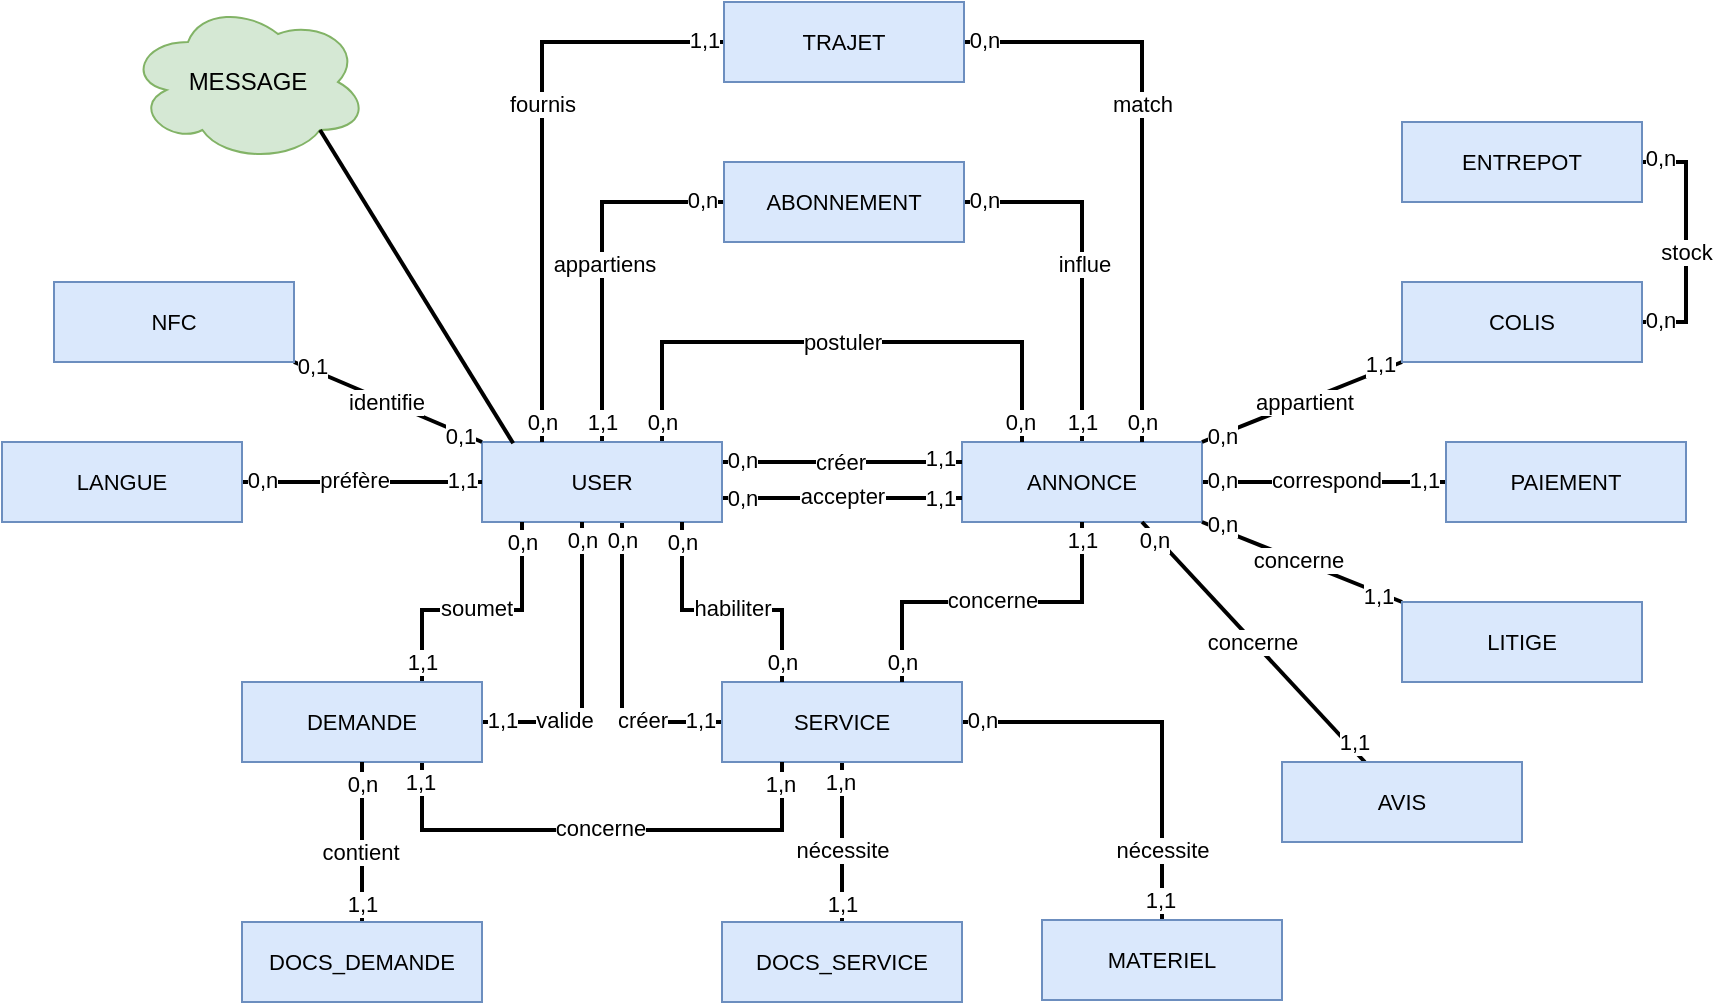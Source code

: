 <mxfile version="26.1.0">
  <diagram name="Page-1" id="RIQr6ClWMKEmVXRRly88">
    <mxGraphModel dx="-186" dy="1946" grid="1" gridSize="10" guides="1" tooltips="1" connect="1" arrows="1" fold="1" page="1" pageScale="1" pageWidth="827" pageHeight="1169" math="0" shadow="0">
      <root>
        <mxCell id="0" />
        <mxCell id="1" parent="0" />
        <mxCell id="lSTIobcj1I4NxCM1GmG--1" style="edgeStyle=orthogonalEdgeStyle;shape=connector;rounded=0;orthogonalLoop=1;jettySize=auto;html=1;strokeColor=default;strokeWidth=2;align=center;verticalAlign=middle;fontFamily=Helvetica;fontSize=11;fontColor=default;labelBackgroundColor=default;startFill=0;endArrow=none;exitX=0.5;exitY=0;exitDx=0;exitDy=0;entryX=1;entryY=0.5;entryDx=0;entryDy=0;" edge="1" parent="1" source="lSTIobcj1I4NxCM1GmG--9" target="lSTIobcj1I4NxCM1GmG--90">
          <mxGeometry relative="1" as="geometry">
            <mxPoint x="2270" y="-976" as="targetPoint" />
            <Array as="points">
              <mxPoint x="2300" y="-1020" />
            </Array>
          </mxGeometry>
        </mxCell>
        <mxCell id="lSTIobcj1I4NxCM1GmG--2" value="1,1" style="edgeLabel;html=1;align=center;verticalAlign=middle;resizable=0;points=[];fontFamily=Helvetica;fontSize=11;fontColor=default;labelBackgroundColor=default;" vertex="1" connectable="0" parent="lSTIobcj1I4NxCM1GmG--1">
          <mxGeometry x="-0.889" y="-3" relative="1" as="geometry">
            <mxPoint x="-3" as="offset" />
          </mxGeometry>
        </mxCell>
        <mxCell id="lSTIobcj1I4NxCM1GmG--3" value="0,n" style="edgeLabel;html=1;align=center;verticalAlign=middle;resizable=0;points=[];fontFamily=Helvetica;fontSize=11;fontColor=default;labelBackgroundColor=default;" vertex="1" connectable="0" parent="lSTIobcj1I4NxCM1GmG--1">
          <mxGeometry x="0.873" y="-1" relative="1" as="geometry">
            <mxPoint x="-2" as="offset" />
          </mxGeometry>
        </mxCell>
        <mxCell id="lSTIobcj1I4NxCM1GmG--4" value="influe" style="edgeLabel;html=1;align=center;verticalAlign=middle;resizable=0;points=[];fontFamily=Helvetica;fontSize=11;fontColor=default;labelBackgroundColor=default;" vertex="1" connectable="0" parent="lSTIobcj1I4NxCM1GmG--1">
          <mxGeometry x="0.344" y="2" relative="1" as="geometry">
            <mxPoint x="1" y="29" as="offset" />
          </mxGeometry>
        </mxCell>
        <mxCell id="lSTIobcj1I4NxCM1GmG--5" style="edgeStyle=orthogonalEdgeStyle;rounded=0;orthogonalLoop=1;jettySize=auto;html=1;exitX=1;exitY=0.5;exitDx=0;exitDy=0;endArrow=none;startFill=0;strokeWidth=2;" edge="1" parent="1" source="lSTIobcj1I4NxCM1GmG--9" target="lSTIobcj1I4NxCM1GmG--113">
          <mxGeometry relative="1" as="geometry" />
        </mxCell>
        <mxCell id="lSTIobcj1I4NxCM1GmG--6" value="0,n" style="edgeLabel;html=1;align=center;verticalAlign=middle;resizable=0;points=[];" vertex="1" connectable="0" parent="lSTIobcj1I4NxCM1GmG--5">
          <mxGeometry x="-0.772" y="1" relative="1" as="geometry">
            <mxPoint x="-4" as="offset" />
          </mxGeometry>
        </mxCell>
        <mxCell id="lSTIobcj1I4NxCM1GmG--7" value="1,1" style="edgeLabel;html=1;align=center;verticalAlign=middle;resizable=0;points=[];" vertex="1" connectable="0" parent="lSTIobcj1I4NxCM1GmG--5">
          <mxGeometry x="0.759" y="-2" relative="1" as="geometry">
            <mxPoint x="3" y="-3" as="offset" />
          </mxGeometry>
        </mxCell>
        <mxCell id="lSTIobcj1I4NxCM1GmG--8" value="correspond" style="edgeLabel;html=1;align=center;verticalAlign=middle;resizable=0;points=[];" vertex="1" connectable="0" parent="lSTIobcj1I4NxCM1GmG--5">
          <mxGeometry x="0.025" y="3" relative="1" as="geometry">
            <mxPoint x="-1" y="2" as="offset" />
          </mxGeometry>
        </mxCell>
        <mxCell id="lSTIobcj1I4NxCM1GmG--9" value="ANNONCE" style="rounded=0;whiteSpace=wrap;html=1;fontFamily=Helvetica;fontSize=11;labelBackgroundColor=none;fillColor=#dae8fc;strokeColor=#6c8ebf;" vertex="1" parent="1">
          <mxGeometry x="2240" y="-900" width="120" height="40" as="geometry" />
        </mxCell>
        <mxCell id="lSTIobcj1I4NxCM1GmG--19" style="edgeStyle=none;shape=connector;rounded=0;orthogonalLoop=1;jettySize=auto;html=1;strokeColor=default;strokeWidth=2;align=center;verticalAlign=middle;fontFamily=Helvetica;fontSize=11;fontColor=default;labelBackgroundColor=default;startFill=0;endArrow=none;" edge="1" parent="1">
          <mxGeometry relative="1" as="geometry">
            <mxPoint x="2120" y="-890" as="sourcePoint" />
            <mxPoint x="2240" y="-890" as="targetPoint" />
          </mxGeometry>
        </mxCell>
        <mxCell id="lSTIobcj1I4NxCM1GmG--21" value="0,n" style="edgeLabel;html=1;align=center;verticalAlign=middle;resizable=0;points=[];fontFamily=Helvetica;fontSize=11;fontColor=default;labelBackgroundColor=default;" vertex="1" connectable="0" parent="lSTIobcj1I4NxCM1GmG--19">
          <mxGeometry x="-0.857" y="1" relative="1" as="geometry">
            <mxPoint x="1" as="offset" />
          </mxGeometry>
        </mxCell>
        <mxCell id="lSTIobcj1I4NxCM1GmG--22" value="1,1" style="edgeLabel;html=1;align=center;verticalAlign=middle;resizable=0;points=[];fontFamily=Helvetica;fontSize=11;fontColor=default;labelBackgroundColor=default;" vertex="1" connectable="0" parent="lSTIobcj1I4NxCM1GmG--19">
          <mxGeometry x="0.75" y="2" relative="1" as="geometry">
            <mxPoint x="4" as="offset" />
          </mxGeometry>
        </mxCell>
        <mxCell id="lSTIobcj1I4NxCM1GmG--122" value="créer" style="edgeLabel;html=1;align=center;verticalAlign=middle;resizable=0;points=[];" vertex="1" connectable="0" parent="lSTIobcj1I4NxCM1GmG--19">
          <mxGeometry x="-0.025" relative="1" as="geometry">
            <mxPoint as="offset" />
          </mxGeometry>
        </mxCell>
        <mxCell id="lSTIobcj1I4NxCM1GmG--23" style="edgeStyle=none;shape=connector;rounded=0;orthogonalLoop=1;jettySize=auto;html=1;strokeColor=default;strokeWidth=2;align=center;verticalAlign=middle;fontFamily=Helvetica;fontSize=11;fontColor=default;labelBackgroundColor=default;startFill=0;endArrow=none;" edge="1" parent="1">
          <mxGeometry relative="1" as="geometry">
            <mxPoint x="2120" y="-872" as="sourcePoint" />
            <mxPoint x="2240" y="-872" as="targetPoint" />
          </mxGeometry>
        </mxCell>
        <mxCell id="lSTIobcj1I4NxCM1GmG--25" value="0,n" style="edgeLabel;html=1;align=center;verticalAlign=middle;resizable=0;points=[];fontFamily=Helvetica;fontSize=11;fontColor=default;labelBackgroundColor=default;" vertex="1" connectable="0" parent="lSTIobcj1I4NxCM1GmG--23">
          <mxGeometry x="-0.821" y="-1" relative="1" as="geometry">
            <mxPoint x="-1" y="-1" as="offset" />
          </mxGeometry>
        </mxCell>
        <mxCell id="lSTIobcj1I4NxCM1GmG--26" value="1,1" style="edgeLabel;html=1;align=center;verticalAlign=middle;resizable=0;points=[];fontFamily=Helvetica;fontSize=11;fontColor=default;labelBackgroundColor=default;" vertex="1" connectable="0" parent="lSTIobcj1I4NxCM1GmG--23">
          <mxGeometry x="0.809" relative="1" as="geometry">
            <mxPoint as="offset" />
          </mxGeometry>
        </mxCell>
        <mxCell id="lSTIobcj1I4NxCM1GmG--123" value="accepter" style="edgeLabel;html=1;align=center;verticalAlign=middle;resizable=0;points=[];" vertex="1" connectable="0" parent="lSTIobcj1I4NxCM1GmG--23">
          <mxGeometry x="-0.047" y="1" relative="1" as="geometry">
            <mxPoint x="3" as="offset" />
          </mxGeometry>
        </mxCell>
        <mxCell id="lSTIobcj1I4NxCM1GmG--27" style="edgeStyle=orthogonalEdgeStyle;shape=connector;rounded=0;orthogonalLoop=1;jettySize=auto;html=1;entryX=0;entryY=0.5;entryDx=0;entryDy=0;strokeColor=default;strokeWidth=2;align=center;verticalAlign=middle;fontFamily=Helvetica;fontSize=11;fontColor=default;labelBackgroundColor=default;startFill=0;endArrow=none;" edge="1" parent="1" source="lSTIobcj1I4NxCM1GmG--35" target="lSTIobcj1I4NxCM1GmG--44">
          <mxGeometry relative="1" as="geometry">
            <Array as="points">
              <mxPoint x="2070" y="-760" />
            </Array>
          </mxGeometry>
        </mxCell>
        <mxCell id="lSTIobcj1I4NxCM1GmG--28" value="créer" style="edgeLabel;html=1;align=center;verticalAlign=middle;resizable=0;points=[];fontFamily=Helvetica;fontSize=11;fontColor=default;labelBackgroundColor=default;" vertex="1" connectable="0" parent="lSTIobcj1I4NxCM1GmG--27">
          <mxGeometry x="0.508" y="-1" relative="1" as="geometry">
            <mxPoint x="-3" y="-2" as="offset" />
          </mxGeometry>
        </mxCell>
        <mxCell id="lSTIobcj1I4NxCM1GmG--29" value="1,1" style="edgeLabel;html=1;align=center;verticalAlign=middle;resizable=0;points=[];fontFamily=Helvetica;fontSize=11;fontColor=default;labelBackgroundColor=default;" vertex="1" connectable="0" parent="lSTIobcj1I4NxCM1GmG--27">
          <mxGeometry x="0.879" relative="1" as="geometry">
            <mxPoint x="-2" y="-1" as="offset" />
          </mxGeometry>
        </mxCell>
        <mxCell id="lSTIobcj1I4NxCM1GmG--30" value="0,n" style="edgeLabel;html=1;align=center;verticalAlign=middle;resizable=0;points=[];fontFamily=Helvetica;fontSize=11;fontColor=default;labelBackgroundColor=default;" vertex="1" connectable="0" parent="lSTIobcj1I4NxCM1GmG--27">
          <mxGeometry x="-0.934" y="-1" relative="1" as="geometry">
            <mxPoint x="1" y="4" as="offset" />
          </mxGeometry>
        </mxCell>
        <mxCell id="lSTIobcj1I4NxCM1GmG--31" style="edgeStyle=orthogonalEdgeStyle;shape=connector;rounded=0;orthogonalLoop=1;jettySize=auto;html=1;entryX=0;entryY=0.5;entryDx=0;entryDy=0;strokeColor=default;strokeWidth=2;align=center;verticalAlign=middle;fontFamily=Helvetica;fontSize=11;fontColor=default;labelBackgroundColor=default;startFill=0;endArrow=none;exitX=0.5;exitY=0;exitDx=0;exitDy=0;" edge="1" parent="1" source="lSTIobcj1I4NxCM1GmG--35" target="lSTIobcj1I4NxCM1GmG--90">
          <mxGeometry relative="1" as="geometry" />
        </mxCell>
        <mxCell id="lSTIobcj1I4NxCM1GmG--32" value="1,1" style="edgeLabel;html=1;align=center;verticalAlign=middle;resizable=0;points=[];fontFamily=Helvetica;fontSize=11;fontColor=default;labelBackgroundColor=default;" vertex="1" connectable="0" parent="lSTIobcj1I4NxCM1GmG--31">
          <mxGeometry x="-0.875" relative="1" as="geometry">
            <mxPoint y="1" as="offset" />
          </mxGeometry>
        </mxCell>
        <mxCell id="lSTIobcj1I4NxCM1GmG--33" value="appartiens" style="edgeLabel;html=1;align=center;verticalAlign=middle;resizable=0;points=[];fontFamily=Helvetica;fontSize=11;fontColor=default;labelBackgroundColor=default;" vertex="1" connectable="0" parent="lSTIobcj1I4NxCM1GmG--31">
          <mxGeometry x="0.571" y="-2" relative="1" as="geometry">
            <mxPoint x="-21" y="29" as="offset" />
          </mxGeometry>
        </mxCell>
        <mxCell id="lSTIobcj1I4NxCM1GmG--34" value="0,n" style="edgeLabel;html=1;align=center;verticalAlign=middle;resizable=0;points=[];fontFamily=Helvetica;fontSize=11;fontColor=default;labelBackgroundColor=default;" vertex="1" connectable="0" parent="lSTIobcj1I4NxCM1GmG--31">
          <mxGeometry x="0.888" y="2" relative="1" as="geometry">
            <mxPoint x="-1" y="1" as="offset" />
          </mxGeometry>
        </mxCell>
        <mxCell id="lSTIobcj1I4NxCM1GmG--115" style="edgeStyle=orthogonalEdgeStyle;rounded=0;orthogonalLoop=1;jettySize=auto;html=1;exitX=0.75;exitY=0;exitDx=0;exitDy=0;entryX=0.25;entryY=0;entryDx=0;entryDy=0;strokeWidth=2;endArrow=none;startFill=0;" edge="1" parent="1" source="lSTIobcj1I4NxCM1GmG--35" target="lSTIobcj1I4NxCM1GmG--9">
          <mxGeometry relative="1" as="geometry">
            <Array as="points">
              <mxPoint x="2090" y="-950" />
              <mxPoint x="2270" y="-950" />
            </Array>
          </mxGeometry>
        </mxCell>
        <mxCell id="lSTIobcj1I4NxCM1GmG--117" value="0,n" style="edgeLabel;html=1;align=center;verticalAlign=middle;resizable=0;points=[];" vertex="1" connectable="0" parent="lSTIobcj1I4NxCM1GmG--115">
          <mxGeometry x="-0.913" y="3" relative="1" as="geometry">
            <mxPoint x="3" y="2" as="offset" />
          </mxGeometry>
        </mxCell>
        <mxCell id="lSTIobcj1I4NxCM1GmG--118" value="0,n" style="edgeLabel;html=1;align=center;verticalAlign=middle;resizable=0;points=[];" vertex="1" connectable="0" parent="lSTIobcj1I4NxCM1GmG--115">
          <mxGeometry x="0.919" y="-1" relative="1" as="geometry">
            <mxPoint y="1" as="offset" />
          </mxGeometry>
        </mxCell>
        <mxCell id="lSTIobcj1I4NxCM1GmG--124" value="postuler" style="edgeLabel;html=1;align=center;verticalAlign=middle;resizable=0;points=[];" vertex="1" connectable="0" parent="lSTIobcj1I4NxCM1GmG--115">
          <mxGeometry x="-0.034" relative="1" as="geometry">
            <mxPoint x="5" as="offset" />
          </mxGeometry>
        </mxCell>
        <mxCell id="lSTIobcj1I4NxCM1GmG--35" value="USER" style="rounded=0;whiteSpace=wrap;html=1;fontFamily=Helvetica;fontSize=11;labelBackgroundColor=none;fillColor=#dae8fc;strokeColor=#6c8ebf;" vertex="1" parent="1">
          <mxGeometry x="2000" y="-900" width="120" height="40" as="geometry" />
        </mxCell>
        <mxCell id="lSTIobcj1I4NxCM1GmG--36" style="edgeStyle=none;shape=connector;rounded=0;orthogonalLoop=1;jettySize=auto;html=1;entryX=0.5;entryY=0;entryDx=0;entryDy=0;strokeColor=default;strokeWidth=2;align=center;verticalAlign=middle;fontFamily=Helvetica;fontSize=11;fontColor=default;labelBackgroundColor=default;startFill=0;endArrow=none;" edge="1" parent="1" source="lSTIobcj1I4NxCM1GmG--44" target="lSTIobcj1I4NxCM1GmG--63">
          <mxGeometry relative="1" as="geometry" />
        </mxCell>
        <mxCell id="lSTIobcj1I4NxCM1GmG--37" value="1,n" style="edgeLabel;html=1;align=center;verticalAlign=middle;resizable=0;points=[];fontFamily=Helvetica;fontSize=11;fontColor=default;labelBackgroundColor=default;" vertex="1" connectable="0" parent="lSTIobcj1I4NxCM1GmG--36">
          <mxGeometry x="-0.625" y="3" relative="1" as="geometry">
            <mxPoint x="-4" y="-5" as="offset" />
          </mxGeometry>
        </mxCell>
        <mxCell id="lSTIobcj1I4NxCM1GmG--38" value="1,1" style="edgeLabel;html=1;align=center;verticalAlign=middle;resizable=0;points=[];fontFamily=Helvetica;fontSize=11;fontColor=default;labelBackgroundColor=default;" vertex="1" connectable="0" parent="lSTIobcj1I4NxCM1GmG--36">
          <mxGeometry x="0.71" y="2" relative="1" as="geometry">
            <mxPoint x="-2" y="2" as="offset" />
          </mxGeometry>
        </mxCell>
        <mxCell id="lSTIobcj1I4NxCM1GmG--39" value="nécessite" style="edgeLabel;html=1;align=center;verticalAlign=middle;resizable=0;points=[];fontFamily=Helvetica;fontSize=11;fontColor=default;labelBackgroundColor=default;" vertex="1" connectable="0" parent="lSTIobcj1I4NxCM1GmG--36">
          <mxGeometry x="0.079" relative="1" as="geometry">
            <mxPoint y="1" as="offset" />
          </mxGeometry>
        </mxCell>
        <mxCell id="lSTIobcj1I4NxCM1GmG--40" style="edgeStyle=orthogonalEdgeStyle;shape=connector;rounded=0;orthogonalLoop=1;jettySize=auto;html=1;entryX=0.5;entryY=0;entryDx=0;entryDy=0;strokeColor=default;strokeWidth=2;align=center;verticalAlign=middle;fontFamily=Helvetica;fontSize=11;fontColor=default;labelBackgroundColor=default;startFill=0;endArrow=none;" edge="1" parent="1" source="lSTIobcj1I4NxCM1GmG--44" target="lSTIobcj1I4NxCM1GmG--84">
          <mxGeometry relative="1" as="geometry" />
        </mxCell>
        <mxCell id="lSTIobcj1I4NxCM1GmG--41" value="0,n" style="edgeLabel;html=1;align=center;verticalAlign=middle;resizable=0;points=[];fontFamily=Helvetica;fontSize=11;fontColor=default;labelBackgroundColor=default;" vertex="1" connectable="0" parent="lSTIobcj1I4NxCM1GmG--40">
          <mxGeometry x="-0.859" y="-2" relative="1" as="geometry">
            <mxPoint x="-4" y="-3" as="offset" />
          </mxGeometry>
        </mxCell>
        <mxCell id="lSTIobcj1I4NxCM1GmG--42" value="nécessite" style="edgeLabel;html=1;align=center;verticalAlign=middle;resizable=0;points=[];fontFamily=Helvetica;fontSize=11;fontColor=default;labelBackgroundColor=default;" vertex="1" connectable="0" parent="lSTIobcj1I4NxCM1GmG--40">
          <mxGeometry x="-0.252" y="-1" relative="1" as="geometry">
            <mxPoint x="25" y="63" as="offset" />
          </mxGeometry>
        </mxCell>
        <mxCell id="lSTIobcj1I4NxCM1GmG--43" value="1,1" style="edgeLabel;html=1;align=center;verticalAlign=middle;resizable=0;points=[];fontFamily=Helvetica;fontSize=11;fontColor=default;labelBackgroundColor=default;" vertex="1" connectable="0" parent="lSTIobcj1I4NxCM1GmG--40">
          <mxGeometry x="0.885" relative="1" as="geometry">
            <mxPoint x="-1" y="1" as="offset" />
          </mxGeometry>
        </mxCell>
        <mxCell id="lSTIobcj1I4NxCM1GmG--44" value="SERVICE" style="rounded=0;whiteSpace=wrap;html=1;fontFamily=Helvetica;fontSize=11;labelBackgroundColor=none;fillColor=#dae8fc;strokeColor=#6c8ebf;" vertex="1" parent="1">
          <mxGeometry x="2120" y="-780" width="120" height="40" as="geometry" />
        </mxCell>
        <mxCell id="lSTIobcj1I4NxCM1GmG--45" style="edgeStyle=orthogonalEdgeStyle;shape=connector;rounded=0;orthogonalLoop=1;jettySize=auto;html=1;strokeColor=default;strokeWidth=2;align=center;verticalAlign=middle;fontFamily=Helvetica;fontSize=11;fontColor=default;labelBackgroundColor=default;startFill=0;endArrow=none;exitX=0.75;exitY=0;exitDx=0;exitDy=0;" edge="1" parent="1" source="lSTIobcj1I4NxCM1GmG--57" target="lSTIobcj1I4NxCM1GmG--35">
          <mxGeometry relative="1" as="geometry">
            <Array as="points">
              <mxPoint x="1970" y="-816" />
              <mxPoint x="2020" y="-816" />
            </Array>
          </mxGeometry>
        </mxCell>
        <mxCell id="lSTIobcj1I4NxCM1GmG--46" value="soumet" style="edgeLabel;html=1;align=center;verticalAlign=middle;resizable=0;points=[];fontFamily=Helvetica;fontSize=11;fontColor=default;labelBackgroundColor=default;" vertex="1" connectable="0" parent="lSTIobcj1I4NxCM1GmG--45">
          <mxGeometry x="0.07" y="2" relative="1" as="geometry">
            <mxPoint x="-7" y="1" as="offset" />
          </mxGeometry>
        </mxCell>
        <mxCell id="lSTIobcj1I4NxCM1GmG--47" value="0,n" style="edgeLabel;html=1;align=center;verticalAlign=middle;resizable=0;points=[];fontFamily=Helvetica;fontSize=11;fontColor=default;labelBackgroundColor=default;" vertex="1" connectable="0" parent="lSTIobcj1I4NxCM1GmG--45">
          <mxGeometry x="0.924" relative="1" as="geometry">
            <mxPoint y="5" as="offset" />
          </mxGeometry>
        </mxCell>
        <mxCell id="lSTIobcj1I4NxCM1GmG--48" value="1,1" style="edgeLabel;html=1;align=center;verticalAlign=middle;resizable=0;points=[];fontFamily=Helvetica;fontSize=11;fontColor=default;labelBackgroundColor=default;" vertex="1" connectable="0" parent="lSTIobcj1I4NxCM1GmG--45">
          <mxGeometry x="-0.835" y="-1" relative="1" as="geometry">
            <mxPoint x="-1" as="offset" />
          </mxGeometry>
        </mxCell>
        <mxCell id="lSTIobcj1I4NxCM1GmG--49" style="edgeStyle=orthogonalEdgeStyle;shape=connector;rounded=0;orthogonalLoop=1;jettySize=auto;html=1;strokeColor=default;strokeWidth=2;align=center;verticalAlign=middle;fontFamily=Helvetica;fontSize=11;fontColor=default;labelBackgroundColor=default;startFill=0;endArrow=none;exitX=1;exitY=0.5;exitDx=0;exitDy=0;" edge="1" parent="1" source="lSTIobcj1I4NxCM1GmG--57">
          <mxGeometry relative="1" as="geometry">
            <mxPoint x="1980" y="-760" as="sourcePoint" />
            <mxPoint x="2050" y="-860" as="targetPoint" />
            <Array as="points">
              <mxPoint x="2050" y="-760" />
              <mxPoint x="2050" y="-860" />
            </Array>
          </mxGeometry>
        </mxCell>
        <mxCell id="lSTIobcj1I4NxCM1GmG--50" value="valide" style="edgeLabel;html=1;align=center;verticalAlign=middle;resizable=0;points=[];fontFamily=Helvetica;fontSize=11;fontColor=default;labelBackgroundColor=default;" vertex="1" connectable="0" parent="lSTIobcj1I4NxCM1GmG--49">
          <mxGeometry x="-0.426" relative="1" as="geometry">
            <mxPoint x="-2" y="-1" as="offset" />
          </mxGeometry>
        </mxCell>
        <mxCell id="lSTIobcj1I4NxCM1GmG--51" value="0,n" style="edgeLabel;html=1;align=center;verticalAlign=middle;resizable=0;points=[];fontFamily=Helvetica;fontSize=11;fontColor=default;labelBackgroundColor=default;" vertex="1" connectable="0" parent="lSTIobcj1I4NxCM1GmG--49">
          <mxGeometry x="0.865" y="4" relative="1" as="geometry">
            <mxPoint x="4" y="-1" as="offset" />
          </mxGeometry>
        </mxCell>
        <mxCell id="lSTIobcj1I4NxCM1GmG--52" value="1,1" style="edgeLabel;html=1;align=center;verticalAlign=middle;resizable=0;points=[];fontFamily=Helvetica;fontSize=11;fontColor=default;labelBackgroundColor=default;" vertex="1" connectable="0" parent="lSTIobcj1I4NxCM1GmG--49">
          <mxGeometry x="-0.855" relative="1" as="geometry">
            <mxPoint x="-1" y="-1" as="offset" />
          </mxGeometry>
        </mxCell>
        <mxCell id="lSTIobcj1I4NxCM1GmG--53" style="edgeStyle=orthogonalEdgeStyle;shape=connector;rounded=0;orthogonalLoop=1;jettySize=auto;html=1;exitX=0.75;exitY=1;exitDx=0;exitDy=0;entryX=0.25;entryY=1;entryDx=0;entryDy=0;strokeColor=default;strokeWidth=2;align=center;verticalAlign=middle;fontFamily=Helvetica;fontSize=11;fontColor=default;labelBackgroundColor=default;startFill=0;endArrow=none;" edge="1" parent="1" source="lSTIobcj1I4NxCM1GmG--57" target="lSTIobcj1I4NxCM1GmG--44">
          <mxGeometry relative="1" as="geometry">
            <Array as="points">
              <mxPoint x="1970" y="-706" />
              <mxPoint x="2150" y="-706" />
            </Array>
          </mxGeometry>
        </mxCell>
        <mxCell id="lSTIobcj1I4NxCM1GmG--54" value="concerne" style="edgeLabel;html=1;align=center;verticalAlign=middle;resizable=0;points=[];fontFamily=Helvetica;fontSize=11;fontColor=default;labelBackgroundColor=default;" vertex="1" connectable="0" parent="lSTIobcj1I4NxCM1GmG--53">
          <mxGeometry x="-0.045" y="-2" relative="1" as="geometry">
            <mxPoint x="4" y="-3" as="offset" />
          </mxGeometry>
        </mxCell>
        <mxCell id="lSTIobcj1I4NxCM1GmG--55" value="1,1" style="edgeLabel;html=1;align=center;verticalAlign=middle;resizable=0;points=[];fontFamily=Helvetica;fontSize=11;fontColor=default;labelBackgroundColor=default;" vertex="1" connectable="0" parent="lSTIobcj1I4NxCM1GmG--53">
          <mxGeometry x="-0.918" y="-3" relative="1" as="geometry">
            <mxPoint x="2" as="offset" />
          </mxGeometry>
        </mxCell>
        <mxCell id="lSTIobcj1I4NxCM1GmG--56" value="1,n" style="edgeLabel;html=1;align=center;verticalAlign=middle;resizable=0;points=[];fontFamily=Helvetica;fontSize=11;fontColor=default;labelBackgroundColor=default;" vertex="1" connectable="0" parent="lSTIobcj1I4NxCM1GmG--53">
          <mxGeometry x="0.911" relative="1" as="geometry">
            <mxPoint x="-1" as="offset" />
          </mxGeometry>
        </mxCell>
        <mxCell id="lSTIobcj1I4NxCM1GmG--57" value="DEMANDE" style="rounded=0;whiteSpace=wrap;html=1;fontFamily=Helvetica;fontSize=11;labelBackgroundColor=none;fillColor=#dae8fc;strokeColor=#6c8ebf;" vertex="1" parent="1">
          <mxGeometry x="1880" y="-780" width="120" height="40" as="geometry" />
        </mxCell>
        <mxCell id="lSTIobcj1I4NxCM1GmG--58" style="edgeStyle=none;shape=connector;rounded=0;orthogonalLoop=1;jettySize=auto;html=1;strokeColor=default;strokeWidth=2;align=center;verticalAlign=middle;fontFamily=Helvetica;fontSize=11;fontColor=default;labelBackgroundColor=default;startFill=0;endArrow=none;" edge="1" parent="1" source="lSTIobcj1I4NxCM1GmG--62" target="lSTIobcj1I4NxCM1GmG--57">
          <mxGeometry relative="1" as="geometry" />
        </mxCell>
        <mxCell id="lSTIobcj1I4NxCM1GmG--59" value="0,n" style="edgeLabel;html=1;align=center;verticalAlign=middle;resizable=0;points=[];fontFamily=Helvetica;fontSize=11;fontColor=default;labelBackgroundColor=default;" vertex="1" connectable="0" parent="lSTIobcj1I4NxCM1GmG--58">
          <mxGeometry x="0.65" y="2" relative="1" as="geometry">
            <mxPoint x="2" y="-3" as="offset" />
          </mxGeometry>
        </mxCell>
        <mxCell id="lSTIobcj1I4NxCM1GmG--60" value="1,1" style="edgeLabel;html=1;align=center;verticalAlign=middle;resizable=0;points=[];fontFamily=Helvetica;fontSize=11;fontColor=default;labelBackgroundColor=default;" vertex="1" connectable="0" parent="lSTIobcj1I4NxCM1GmG--58">
          <mxGeometry x="-0.71" y="-1" relative="1" as="geometry">
            <mxPoint x="-1" y="2" as="offset" />
          </mxGeometry>
        </mxCell>
        <mxCell id="lSTIobcj1I4NxCM1GmG--61" value="contient" style="edgeLabel;html=1;align=center;verticalAlign=middle;resizable=0;points=[];fontFamily=Helvetica;fontSize=11;fontColor=default;labelBackgroundColor=default;" vertex="1" connectable="0" parent="lSTIobcj1I4NxCM1GmG--58">
          <mxGeometry x="-0.058" y="-1" relative="1" as="geometry">
            <mxPoint x="-2" y="2" as="offset" />
          </mxGeometry>
        </mxCell>
        <mxCell id="lSTIobcj1I4NxCM1GmG--62" value="DOCS_DEMANDE" style="rounded=0;whiteSpace=wrap;html=1;fontFamily=Helvetica;fontSize=11;labelBackgroundColor=none;fillColor=#dae8fc;strokeColor=#6c8ebf;" vertex="1" parent="1">
          <mxGeometry x="1880" y="-660" width="120" height="40" as="geometry" />
        </mxCell>
        <mxCell id="lSTIobcj1I4NxCM1GmG--63" value="DOCS_SERVICE" style="rounded=0;whiteSpace=wrap;html=1;fontFamily=Helvetica;fontSize=11;labelBackgroundColor=none;fillColor=#dae8fc;strokeColor=#6c8ebf;" vertex="1" parent="1">
          <mxGeometry x="2120" y="-660" width="120" height="40" as="geometry" />
        </mxCell>
        <mxCell id="lSTIobcj1I4NxCM1GmG--64" style="edgeStyle=none;shape=connector;rounded=0;orthogonalLoop=1;jettySize=auto;html=1;entryX=0;entryY=0.5;entryDx=0;entryDy=0;strokeColor=default;strokeWidth=2;align=center;verticalAlign=middle;fontFamily=Helvetica;fontSize=11;fontColor=default;labelBackgroundColor=default;startFill=0;endArrow=none;" edge="1" parent="1" source="lSTIobcj1I4NxCM1GmG--68" target="lSTIobcj1I4NxCM1GmG--35">
          <mxGeometry relative="1" as="geometry" />
        </mxCell>
        <mxCell id="lSTIobcj1I4NxCM1GmG--65" value="préfère" style="edgeLabel;html=1;align=center;verticalAlign=middle;resizable=0;points=[];fontFamily=Helvetica;fontSize=11;fontColor=default;labelBackgroundColor=default;" vertex="1" connectable="0" parent="lSTIobcj1I4NxCM1GmG--64">
          <mxGeometry x="-0.168" y="2" relative="1" as="geometry">
            <mxPoint x="6" y="1" as="offset" />
          </mxGeometry>
        </mxCell>
        <mxCell id="lSTIobcj1I4NxCM1GmG--67" value="0,n" style="edgeLabel;html=1;align=center;verticalAlign=middle;resizable=0;points=[];fontFamily=Helvetica;fontSize=11;fontColor=default;labelBackgroundColor=default;" vertex="1" connectable="0" parent="lSTIobcj1I4NxCM1GmG--64">
          <mxGeometry x="-0.706" y="1" relative="1" as="geometry">
            <mxPoint x="-8" as="offset" />
          </mxGeometry>
        </mxCell>
        <mxCell id="lSTIobcj1I4NxCM1GmG--68" value="LANGUE" style="rounded=0;whiteSpace=wrap;html=1;fontFamily=Helvetica;fontSize=11;labelBackgroundColor=none;fillColor=#dae8fc;strokeColor=#6c8ebf;" vertex="1" parent="1">
          <mxGeometry x="1760" y="-900" width="120" height="40" as="geometry" />
        </mxCell>
        <mxCell id="lSTIobcj1I4NxCM1GmG--69" style="edgeStyle=none;shape=connector;rounded=0;orthogonalLoop=1;jettySize=auto;html=1;strokeColor=default;strokeWidth=2;align=center;verticalAlign=middle;fontFamily=Helvetica;fontSize=11;fontColor=default;labelBackgroundColor=default;startFill=0;endArrow=none;entryX=1;entryY=1;entryDx=0;entryDy=0;exitX=0;exitY=0;exitDx=0;exitDy=0;" edge="1" parent="1" source="lSTIobcj1I4NxCM1GmG--73" target="lSTIobcj1I4NxCM1GmG--9">
          <mxGeometry relative="1" as="geometry" />
        </mxCell>
        <mxCell id="lSTIobcj1I4NxCM1GmG--70" value="0,n" style="edgeLabel;html=1;align=center;verticalAlign=middle;resizable=0;points=[];fontFamily=Helvetica;fontSize=11;fontColor=default;labelBackgroundColor=default;" vertex="1" connectable="0" parent="lSTIobcj1I4NxCM1GmG--69">
          <mxGeometry x="0.748" y="1" relative="1" as="geometry">
            <mxPoint x="-3" y="-5" as="offset" />
          </mxGeometry>
        </mxCell>
        <mxCell id="lSTIobcj1I4NxCM1GmG--71" value="concerne" style="edgeLabel;html=1;align=center;verticalAlign=middle;resizable=0;points=[];fontFamily=Helvetica;fontSize=11;fontColor=default;labelBackgroundColor=default;" vertex="1" connectable="0" parent="lSTIobcj1I4NxCM1GmG--69">
          <mxGeometry x="0.042" relative="1" as="geometry">
            <mxPoint as="offset" />
          </mxGeometry>
        </mxCell>
        <mxCell id="lSTIobcj1I4NxCM1GmG--72" value="1,1" style="edgeLabel;html=1;align=center;verticalAlign=middle;resizable=0;points=[];fontFamily=Helvetica;fontSize=11;fontColor=default;labelBackgroundColor=default;" vertex="1" connectable="0" parent="lSTIobcj1I4NxCM1GmG--69">
          <mxGeometry x="-0.776" y="-1" relative="1" as="geometry">
            <mxPoint x="-1" y="2" as="offset" />
          </mxGeometry>
        </mxCell>
        <mxCell id="lSTIobcj1I4NxCM1GmG--73" value="LITIGE" style="rounded=0;whiteSpace=wrap;html=1;fontFamily=Helvetica;fontSize=11;labelBackgroundColor=none;fillColor=#dae8fc;strokeColor=#6c8ebf;" vertex="1" parent="1">
          <mxGeometry x="2460" y="-820" width="120" height="40" as="geometry" />
        </mxCell>
        <mxCell id="lSTIobcj1I4NxCM1GmG--74" style="edgeStyle=none;shape=connector;rounded=0;orthogonalLoop=1;jettySize=auto;html=1;entryX=1;entryY=0;entryDx=0;entryDy=0;strokeColor=default;strokeWidth=2;align=center;verticalAlign=middle;fontFamily=Helvetica;fontSize=11;fontColor=default;labelBackgroundColor=default;startFill=0;endArrow=none;exitX=0;exitY=1;exitDx=0;exitDy=0;" edge="1" parent="1" source="lSTIobcj1I4NxCM1GmG--82" target="lSTIobcj1I4NxCM1GmG--9">
          <mxGeometry relative="1" as="geometry" />
        </mxCell>
        <mxCell id="lSTIobcj1I4NxCM1GmG--75" value="0,n" style="edgeLabel;html=1;align=center;verticalAlign=middle;resizable=0;points=[];fontFamily=Helvetica;fontSize=11;fontColor=default;labelBackgroundColor=default;" vertex="1" connectable="0" parent="lSTIobcj1I4NxCM1GmG--74">
          <mxGeometry x="0.63" relative="1" as="geometry">
            <mxPoint x="-9" y="4" as="offset" />
          </mxGeometry>
        </mxCell>
        <mxCell id="lSTIobcj1I4NxCM1GmG--76" value="appartient" style="edgeLabel;html=1;align=center;verticalAlign=middle;resizable=0;points=[];fontFamily=Helvetica;fontSize=11;fontColor=default;labelBackgroundColor=default;" vertex="1" connectable="0" parent="lSTIobcj1I4NxCM1GmG--74">
          <mxGeometry x="-0.073" relative="1" as="geometry">
            <mxPoint x="-3" y="1" as="offset" />
          </mxGeometry>
        </mxCell>
        <mxCell id="lSTIobcj1I4NxCM1GmG--77" value="1,1" style="edgeLabel;html=1;align=center;verticalAlign=middle;resizable=0;points=[];fontFamily=Helvetica;fontSize=11;fontColor=default;labelBackgroundColor=default;" vertex="1" connectable="0" parent="lSTIobcj1I4NxCM1GmG--74">
          <mxGeometry x="-0.569" y="1" relative="1" as="geometry">
            <mxPoint x="10" y="-9" as="offset" />
          </mxGeometry>
        </mxCell>
        <mxCell id="lSTIobcj1I4NxCM1GmG--78" style="edgeStyle=orthogonalEdgeStyle;shape=connector;rounded=0;orthogonalLoop=1;jettySize=auto;html=1;entryX=1;entryY=0.5;entryDx=0;entryDy=0;strokeColor=default;strokeWidth=2;align=center;verticalAlign=middle;fontFamily=Helvetica;fontSize=11;fontColor=default;labelBackgroundColor=default;startFill=0;endArrow=none;exitX=1;exitY=0.5;exitDx=0;exitDy=0;" edge="1" parent="1" source="lSTIobcj1I4NxCM1GmG--82" target="lSTIobcj1I4NxCM1GmG--83">
          <mxGeometry relative="1" as="geometry">
            <Array as="points">
              <mxPoint x="2602" y="-960" />
              <mxPoint x="2602" y="-1040" />
            </Array>
          </mxGeometry>
        </mxCell>
        <mxCell id="lSTIobcj1I4NxCM1GmG--79" value="stock" style="edgeLabel;html=1;align=center;verticalAlign=middle;resizable=0;points=[];fontFamily=Helvetica;fontSize=11;fontColor=default;labelBackgroundColor=default;" vertex="1" connectable="0" parent="lSTIobcj1I4NxCM1GmG--78">
          <mxGeometry x="-0.008" y="-2" relative="1" as="geometry">
            <mxPoint x="-2" y="4" as="offset" />
          </mxGeometry>
        </mxCell>
        <mxCell id="lSTIobcj1I4NxCM1GmG--80" value="0,n" style="edgeLabel;html=1;align=center;verticalAlign=middle;resizable=0;points=[];fontFamily=Helvetica;fontSize=11;fontColor=default;labelBackgroundColor=default;" vertex="1" connectable="0" parent="lSTIobcj1I4NxCM1GmG--78">
          <mxGeometry x="-0.638" relative="1" as="geometry">
            <mxPoint x="-13" y="-1" as="offset" />
          </mxGeometry>
        </mxCell>
        <mxCell id="lSTIobcj1I4NxCM1GmG--81" value="0,n" style="edgeLabel;html=1;align=center;verticalAlign=middle;resizable=0;points=[];fontFamily=Helvetica;fontSize=11;fontColor=default;labelBackgroundColor=default;" vertex="1" connectable="0" parent="lSTIobcj1I4NxCM1GmG--78">
          <mxGeometry x="0.728" y="2" relative="1" as="geometry">
            <mxPoint x="-8" y="-4" as="offset" />
          </mxGeometry>
        </mxCell>
        <mxCell id="lSTIobcj1I4NxCM1GmG--82" value="COLIS" style="rounded=0;whiteSpace=wrap;html=1;fontFamily=Helvetica;fontSize=11;labelBackgroundColor=none;fillColor=#dae8fc;strokeColor=#6c8ebf;" vertex="1" parent="1">
          <mxGeometry x="2460" y="-980" width="120" height="40" as="geometry" />
        </mxCell>
        <mxCell id="lSTIobcj1I4NxCM1GmG--83" value="ENTREPOT" style="rounded=0;whiteSpace=wrap;html=1;fontFamily=Helvetica;fontSize=11;labelBackgroundColor=none;fillColor=#dae8fc;strokeColor=#6c8ebf;" vertex="1" parent="1">
          <mxGeometry x="2460" y="-1060" width="120" height="40" as="geometry" />
        </mxCell>
        <mxCell id="lSTIobcj1I4NxCM1GmG--84" value="MATERIEL" style="rounded=0;whiteSpace=wrap;html=1;fontFamily=Helvetica;fontSize=11;labelBackgroundColor=none;fillColor=#dae8fc;strokeColor=#6c8ebf;" vertex="1" parent="1">
          <mxGeometry x="2280" y="-661" width="120" height="40" as="geometry" />
        </mxCell>
        <mxCell id="lSTIobcj1I4NxCM1GmG--85" style="edgeStyle=none;shape=connector;rounded=0;orthogonalLoop=1;jettySize=auto;html=1;entryX=0.75;entryY=1;entryDx=0;entryDy=0;strokeColor=default;strokeWidth=2;align=center;verticalAlign=middle;fontFamily=Helvetica;fontSize=11;fontColor=default;labelBackgroundColor=default;startFill=0;endArrow=none;" edge="1" parent="1" source="lSTIobcj1I4NxCM1GmG--89" target="lSTIobcj1I4NxCM1GmG--9">
          <mxGeometry relative="1" as="geometry" />
        </mxCell>
        <mxCell id="lSTIobcj1I4NxCM1GmG--86" value="concerne" style="edgeLabel;html=1;align=center;verticalAlign=middle;resizable=0;points=[];fontFamily=Helvetica;fontSize=11;fontColor=default;labelBackgroundColor=default;" vertex="1" connectable="0" parent="lSTIobcj1I4NxCM1GmG--85">
          <mxGeometry x="-0.001" y="2" relative="1" as="geometry">
            <mxPoint x="1" y="-2" as="offset" />
          </mxGeometry>
        </mxCell>
        <mxCell id="lSTIobcj1I4NxCM1GmG--87" value="1,1" style="edgeLabel;html=1;align=center;verticalAlign=middle;resizable=0;points=[];fontFamily=Helvetica;fontSize=11;fontColor=default;labelBackgroundColor=default;" vertex="1" connectable="0" parent="lSTIobcj1I4NxCM1GmG--85">
          <mxGeometry x="-0.787" y="-1" relative="1" as="geometry">
            <mxPoint x="5" y="3" as="offset" />
          </mxGeometry>
        </mxCell>
        <mxCell id="lSTIobcj1I4NxCM1GmG--88" value="0,n" style="edgeLabel;html=1;align=center;verticalAlign=middle;resizable=0;points=[];fontFamily=Helvetica;fontSize=11;fontColor=default;labelBackgroundColor=default;" vertex="1" connectable="0" parent="lSTIobcj1I4NxCM1GmG--85">
          <mxGeometry x="0.724" y="-2" relative="1" as="geometry">
            <mxPoint x="-11" y="-7" as="offset" />
          </mxGeometry>
        </mxCell>
        <mxCell id="lSTIobcj1I4NxCM1GmG--89" value="AVIS" style="rounded=0;whiteSpace=wrap;html=1;fontFamily=Helvetica;fontSize=11;labelBackgroundColor=none;fillColor=#dae8fc;strokeColor=#6c8ebf;" vertex="1" parent="1">
          <mxGeometry x="2400" y="-740" width="120" height="40" as="geometry" />
        </mxCell>
        <mxCell id="lSTIobcj1I4NxCM1GmG--90" value="ABONNEMENT" style="rounded=0;whiteSpace=wrap;html=1;fontFamily=Helvetica;fontSize=11;labelBackgroundColor=none;fillColor=#dae8fc;strokeColor=#6c8ebf;" vertex="1" parent="1">
          <mxGeometry x="2121" y="-1040" width="120" height="40" as="geometry" />
        </mxCell>
        <mxCell id="lSTIobcj1I4NxCM1GmG--91" value="" style="edgeStyle=orthogonalEdgeStyle;shape=connector;rounded=0;orthogonalLoop=1;jettySize=auto;html=1;strokeColor=default;strokeWidth=2;align=center;verticalAlign=middle;fontFamily=Helvetica;fontSize=11;fontColor=default;labelBackgroundColor=default;startFill=0;endArrow=none;exitX=0.25;exitY=0;exitDx=0;exitDy=0;" edge="1" parent="1" source="lSTIobcj1I4NxCM1GmG--44" target="lSTIobcj1I4NxCM1GmG--35">
          <mxGeometry x="0.003" relative="1" as="geometry">
            <mxPoint x="1950" y="-770" as="sourcePoint" />
            <mxPoint x="2030" y="-850" as="targetPoint" />
            <Array as="points">
              <mxPoint x="2150" y="-816" />
              <mxPoint x="2100" y="-816" />
            </Array>
            <mxPoint as="offset" />
          </mxGeometry>
        </mxCell>
        <mxCell id="lSTIobcj1I4NxCM1GmG--92" value="0,n" style="edgeLabel;html=1;align=center;verticalAlign=middle;resizable=0;points=[];fontFamily=Helvetica;fontSize=11;fontColor=default;labelBackgroundColor=default;" vertex="1" connectable="0" parent="lSTIobcj1I4NxCM1GmG--91">
          <mxGeometry x="0.844" relative="1" as="geometry">
            <mxPoint as="offset" />
          </mxGeometry>
        </mxCell>
        <mxCell id="lSTIobcj1I4NxCM1GmG--93" value="0,n" style="edgeLabel;html=1;align=center;verticalAlign=middle;resizable=0;points=[];fontFamily=Helvetica;fontSize=11;fontColor=default;labelBackgroundColor=default;" vertex="1" connectable="0" parent="lSTIobcj1I4NxCM1GmG--91">
          <mxGeometry x="-0.821" relative="1" as="geometry">
            <mxPoint y="1" as="offset" />
          </mxGeometry>
        </mxCell>
        <mxCell id="lSTIobcj1I4NxCM1GmG--94" value="habiliter" style="edgeLabel;html=1;align=center;verticalAlign=middle;resizable=0;points=[];fontFamily=Helvetica;fontSize=11;fontColor=default;labelBackgroundColor=default;" vertex="1" connectable="0" parent="lSTIobcj1I4NxCM1GmG--91">
          <mxGeometry x="0.029" y="-3" relative="1" as="geometry">
            <mxPoint x="6" y="2" as="offset" />
          </mxGeometry>
        </mxCell>
        <mxCell id="lSTIobcj1I4NxCM1GmG--95" style="edgeStyle=orthogonalEdgeStyle;shape=connector;rounded=0;orthogonalLoop=1;jettySize=auto;html=1;strokeColor=default;strokeWidth=2;align=center;verticalAlign=middle;fontFamily=Helvetica;fontSize=11;fontColor=default;labelBackgroundColor=default;startFill=0;endArrow=none;exitX=0.75;exitY=0;exitDx=0;exitDy=0;entryX=0.5;entryY=1;entryDx=0;entryDy=0;" edge="1" parent="1" source="lSTIobcj1I4NxCM1GmG--44" target="lSTIobcj1I4NxCM1GmG--9">
          <mxGeometry relative="1" as="geometry">
            <mxPoint x="2190" y="-770" as="sourcePoint" />
            <mxPoint x="2110" y="-850" as="targetPoint" />
            <Array as="points">
              <mxPoint x="2210" y="-820" />
              <mxPoint x="2300" y="-820" />
            </Array>
          </mxGeometry>
        </mxCell>
        <mxCell id="lSTIobcj1I4NxCM1GmG--96" value="concerne" style="edgeLabel;html=1;align=center;verticalAlign=middle;resizable=0;points=[];fontFamily=Helvetica;fontSize=11;fontColor=default;labelBackgroundColor=default;" vertex="1" connectable="0" parent="lSTIobcj1I4NxCM1GmG--95">
          <mxGeometry relative="1" as="geometry">
            <mxPoint y="-1" as="offset" />
          </mxGeometry>
        </mxCell>
        <mxCell id="lSTIobcj1I4NxCM1GmG--97" value="1,1" style="edgeLabel;html=1;align=center;verticalAlign=middle;resizable=0;points=[];fontFamily=Helvetica;fontSize=11;fontColor=default;labelBackgroundColor=default;" vertex="1" connectable="0" parent="lSTIobcj1I4NxCM1GmG--95">
          <mxGeometry x="0.877" y="-1" relative="1" as="geometry">
            <mxPoint x="-1" y="-2" as="offset" />
          </mxGeometry>
        </mxCell>
        <mxCell id="lSTIobcj1I4NxCM1GmG--98" value="0,n" style="edgeLabel;html=1;align=center;verticalAlign=middle;resizable=0;points=[];fontFamily=Helvetica;fontSize=11;fontColor=default;labelBackgroundColor=default;" vertex="1" connectable="0" parent="lSTIobcj1I4NxCM1GmG--95">
          <mxGeometry x="-0.879" y="1" relative="1" as="geometry">
            <mxPoint x="1" as="offset" />
          </mxGeometry>
        </mxCell>
        <mxCell id="lSTIobcj1I4NxCM1GmG--99" style="shape=connector;rounded=0;orthogonalLoop=1;jettySize=auto;html=1;strokeColor=default;strokeWidth=2;align=center;verticalAlign=middle;fontFamily=Helvetica;fontSize=11;fontColor=default;labelBackgroundColor=default;startFill=0;endArrow=none;entryX=0;entryY=0;entryDx=0;entryDy=0;exitX=1;exitY=1;exitDx=0;exitDy=0;" edge="1" parent="1" source="lSTIobcj1I4NxCM1GmG--103" target="lSTIobcj1I4NxCM1GmG--35">
          <mxGeometry relative="1" as="geometry">
            <mxPoint x="2030" y="-906" as="targetPoint" />
          </mxGeometry>
        </mxCell>
        <mxCell id="lSTIobcj1I4NxCM1GmG--100" value="identifie" style="edgeLabel;html=1;align=center;verticalAlign=middle;resizable=0;points=[];fontFamily=Helvetica;fontSize=11;fontColor=default;labelBackgroundColor=default;" vertex="1" connectable="0" parent="lSTIobcj1I4NxCM1GmG--99">
          <mxGeometry x="-0.024" y="-2" relative="1" as="geometry">
            <mxPoint x="1" y="-2" as="offset" />
          </mxGeometry>
        </mxCell>
        <mxCell id="lSTIobcj1I4NxCM1GmG--101" value="0,1" style="edgeLabel;html=1;align=center;verticalAlign=middle;resizable=0;points=[];fontFamily=Helvetica;fontSize=11;fontColor=default;labelBackgroundColor=default;" vertex="1" connectable="0" parent="lSTIobcj1I4NxCM1GmG--99">
          <mxGeometry x="0.843" y="-1" relative="1" as="geometry">
            <mxPoint x="-3" y="-1" as="offset" />
          </mxGeometry>
        </mxCell>
        <mxCell id="lSTIobcj1I4NxCM1GmG--102" value="0,1" style="edgeLabel;html=1;align=center;verticalAlign=middle;resizable=0;points=[];fontFamily=Helvetica;fontSize=11;fontColor=default;labelBackgroundColor=default;" vertex="1" connectable="0" parent="lSTIobcj1I4NxCM1GmG--99">
          <mxGeometry x="-0.839" y="1" relative="1" as="geometry">
            <mxPoint x="1" as="offset" />
          </mxGeometry>
        </mxCell>
        <mxCell id="lSTIobcj1I4NxCM1GmG--103" value="NFC" style="rounded=0;whiteSpace=wrap;html=1;fontFamily=Helvetica;fontSize=11;labelBackgroundColor=none;fillColor=#dae8fc;strokeColor=#6c8ebf;" vertex="1" parent="1">
          <mxGeometry x="1786" y="-980" width="120" height="40" as="geometry" />
        </mxCell>
        <mxCell id="lSTIobcj1I4NxCM1GmG--104" style="edgeStyle=orthogonalEdgeStyle;shape=connector;rounded=0;orthogonalLoop=1;jettySize=auto;html=1;entryX=0.25;entryY=0;entryDx=0;entryDy=0;strokeColor=default;strokeWidth=2;align=center;verticalAlign=middle;fontFamily=Helvetica;fontSize=11;fontColor=default;labelBackgroundColor=default;startFill=0;endArrow=none;exitX=0;exitY=0.5;exitDx=0;exitDy=0;" edge="1" parent="1" source="lSTIobcj1I4NxCM1GmG--112" target="lSTIobcj1I4NxCM1GmG--35">
          <mxGeometry relative="1" as="geometry">
            <mxPoint x="2080" y="-1073" as="sourcePoint" />
          </mxGeometry>
        </mxCell>
        <mxCell id="lSTIobcj1I4NxCM1GmG--105" value="fournis" style="edgeLabel;html=1;align=center;verticalAlign=middle;resizable=0;points=[];fontFamily=Helvetica;fontSize=11;fontColor=default;labelBackgroundColor=default;" vertex="1" connectable="0" parent="lSTIobcj1I4NxCM1GmG--104">
          <mxGeometry x="-0.049" y="1" relative="1" as="geometry">
            <mxPoint x="-1" y="-17" as="offset" />
          </mxGeometry>
        </mxCell>
        <mxCell id="lSTIobcj1I4NxCM1GmG--106" value="0,n" style="edgeLabel;html=1;align=center;verticalAlign=middle;resizable=0;points=[];fontFamily=Helvetica;fontSize=11;fontColor=default;labelBackgroundColor=default;" vertex="1" connectable="0" parent="lSTIobcj1I4NxCM1GmG--104">
          <mxGeometry x="0.926" y="2" relative="1" as="geometry">
            <mxPoint x="-2" y="1" as="offset" />
          </mxGeometry>
        </mxCell>
        <mxCell id="lSTIobcj1I4NxCM1GmG--107" value="1,1" style="edgeLabel;html=1;align=center;verticalAlign=middle;resizable=0;points=[];fontFamily=Helvetica;fontSize=11;fontColor=default;labelBackgroundColor=default;" vertex="1" connectable="0" parent="lSTIobcj1I4NxCM1GmG--104">
          <mxGeometry x="-0.923" y="1" relative="1" as="geometry">
            <mxPoint x="1" y="-2" as="offset" />
          </mxGeometry>
        </mxCell>
        <mxCell id="lSTIobcj1I4NxCM1GmG--108" style="edgeStyle=orthogonalEdgeStyle;shape=connector;rounded=0;orthogonalLoop=1;jettySize=auto;html=1;entryX=0.75;entryY=0;entryDx=0;entryDy=0;strokeColor=default;strokeWidth=2;align=center;verticalAlign=middle;fontFamily=Helvetica;fontSize=11;fontColor=default;labelBackgroundColor=default;startFill=0;endArrow=none;exitX=1;exitY=0.5;exitDx=0;exitDy=0;" edge="1" parent="1" source="lSTIobcj1I4NxCM1GmG--112" target="lSTIobcj1I4NxCM1GmG--9">
          <mxGeometry relative="1" as="geometry">
            <Array as="points">
              <mxPoint x="2330" y="-1100" />
            </Array>
          </mxGeometry>
        </mxCell>
        <mxCell id="lSTIobcj1I4NxCM1GmG--109" value="0,n" style="edgeLabel;html=1;align=center;verticalAlign=middle;resizable=0;points=[];" vertex="1" connectable="0" parent="lSTIobcj1I4NxCM1GmG--108">
          <mxGeometry x="0.907" relative="1" as="geometry">
            <mxPoint y="3" as="offset" />
          </mxGeometry>
        </mxCell>
        <mxCell id="lSTIobcj1I4NxCM1GmG--110" value="0,n" style="edgeLabel;html=1;align=center;verticalAlign=middle;resizable=0;points=[];" vertex="1" connectable="0" parent="lSTIobcj1I4NxCM1GmG--108">
          <mxGeometry x="-0.904" relative="1" as="geometry">
            <mxPoint x="-4" y="-1" as="offset" />
          </mxGeometry>
        </mxCell>
        <mxCell id="lSTIobcj1I4NxCM1GmG--111" value="match" style="edgeLabel;html=1;align=center;verticalAlign=middle;resizable=0;points=[];" vertex="1" connectable="0" parent="lSTIobcj1I4NxCM1GmG--108">
          <mxGeometry x="0.048" y="1" relative="1" as="geometry">
            <mxPoint x="-1" y="-32" as="offset" />
          </mxGeometry>
        </mxCell>
        <mxCell id="lSTIobcj1I4NxCM1GmG--112" value="TRAJET" style="rounded=0;whiteSpace=wrap;html=1;fontFamily=Helvetica;fontSize=11;labelBackgroundColor=none;fillColor=#dae8fc;strokeColor=#6c8ebf;" vertex="1" parent="1">
          <mxGeometry x="2121" y="-1120" width="120" height="40" as="geometry" />
        </mxCell>
        <mxCell id="lSTIobcj1I4NxCM1GmG--113" value="PAIEMENT" style="rounded=0;whiteSpace=wrap;html=1;fontFamily=Helvetica;fontSize=11;labelBackgroundColor=none;fillColor=#dae8fc;strokeColor=#6c8ebf;" vertex="1" parent="1">
          <mxGeometry x="2482" y="-900" width="120" height="40" as="geometry" />
        </mxCell>
        <mxCell id="lSTIobcj1I4NxCM1GmG--120" value="MESSAGE" style="ellipse;shape=cloud;whiteSpace=wrap;html=1;fillColor=#d5e8d4;strokeColor=#82b366;" vertex="1" parent="1">
          <mxGeometry x="1823" y="-1120" width="120" height="80" as="geometry" />
        </mxCell>
        <mxCell id="lSTIobcj1I4NxCM1GmG--121" value="1,1" style="edgeLabel;html=1;align=center;verticalAlign=middle;resizable=0;points=[];fontFamily=Helvetica;fontSize=11;fontColor=default;labelBackgroundColor=default;" vertex="1" connectable="0" parent="1">
          <mxGeometry x="2000.001" y="-890.317" as="geometry">
            <mxPoint x="-10" y="9" as="offset" />
          </mxGeometry>
        </mxCell>
        <mxCell id="lSTIobcj1I4NxCM1GmG--125" style="rounded=0;orthogonalLoop=1;jettySize=auto;html=1;exitX=0.8;exitY=0.8;exitDx=0;exitDy=0;exitPerimeter=0;endArrow=none;startFill=0;strokeWidth=2;entryX=0.13;entryY=0.016;entryDx=0;entryDy=0;entryPerimeter=0;" edge="1" parent="1" source="lSTIobcj1I4NxCM1GmG--120" target="lSTIobcj1I4NxCM1GmG--35">
          <mxGeometry relative="1" as="geometry">
            <mxPoint x="2013" y="-906" as="targetPoint" />
          </mxGeometry>
        </mxCell>
      </root>
    </mxGraphModel>
  </diagram>
</mxfile>
